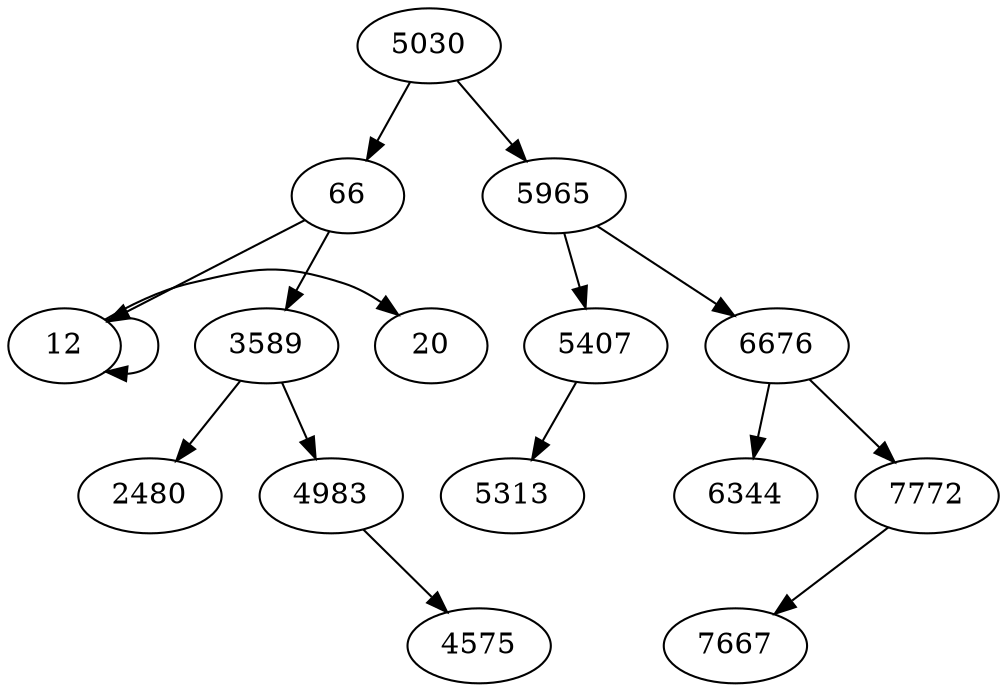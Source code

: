 digraph arbol{ "5030" ; x1 [label="",width=.1,style=invis];"5030" -> "66" ; x2 [label="",width=.1,style=invis];"66" -> "12" ; x3 [label="",width=.1,style=invis];"12" -> "12" ;"12" -> "20" ;{rank=same"12" -> "20" [style=invis]}; "66" -> "3589" ; x3 [label="",width=.1,style=invis];"3589" -> "2480" ;"3589" -> "4983" ; x4 [label="",width=.1,style=invis];"4983" -> "4575" ;"4983" -> x4[style=invis]{rank=same"4575" -> x4 [style=invis]}; {rank=same"2480" -> "4983" [style=invis]}; {rank=same"12" -> "3589" [style=invis]}; "5030" -> "5965" ; x2 [label="",width=.1,style=invis];"5965" -> "5407" ; x3 [label="",width=.1,style=invis];"5407" -> "5313" ;"5407" -> x3[style=invis]{rank=same"5313" -> x3 [style=invis]}; "5965" -> "6676" ; x3 [label="",width=.1,style=invis];"6676" -> "6344" ;"6676" -> "7772" ; x4 [label="",width=.1,style=invis];"7772" -> "7667" ;"7772" -> x4[style=invis]{rank=same"7667" -> x4 [style=invis]}; {rank=same"6344" -> "7772" [style=invis]}; {rank=same"5407" -> "6676" [style=invis]}; {rank=same"66" -> "5965" [style=invis]}; }
